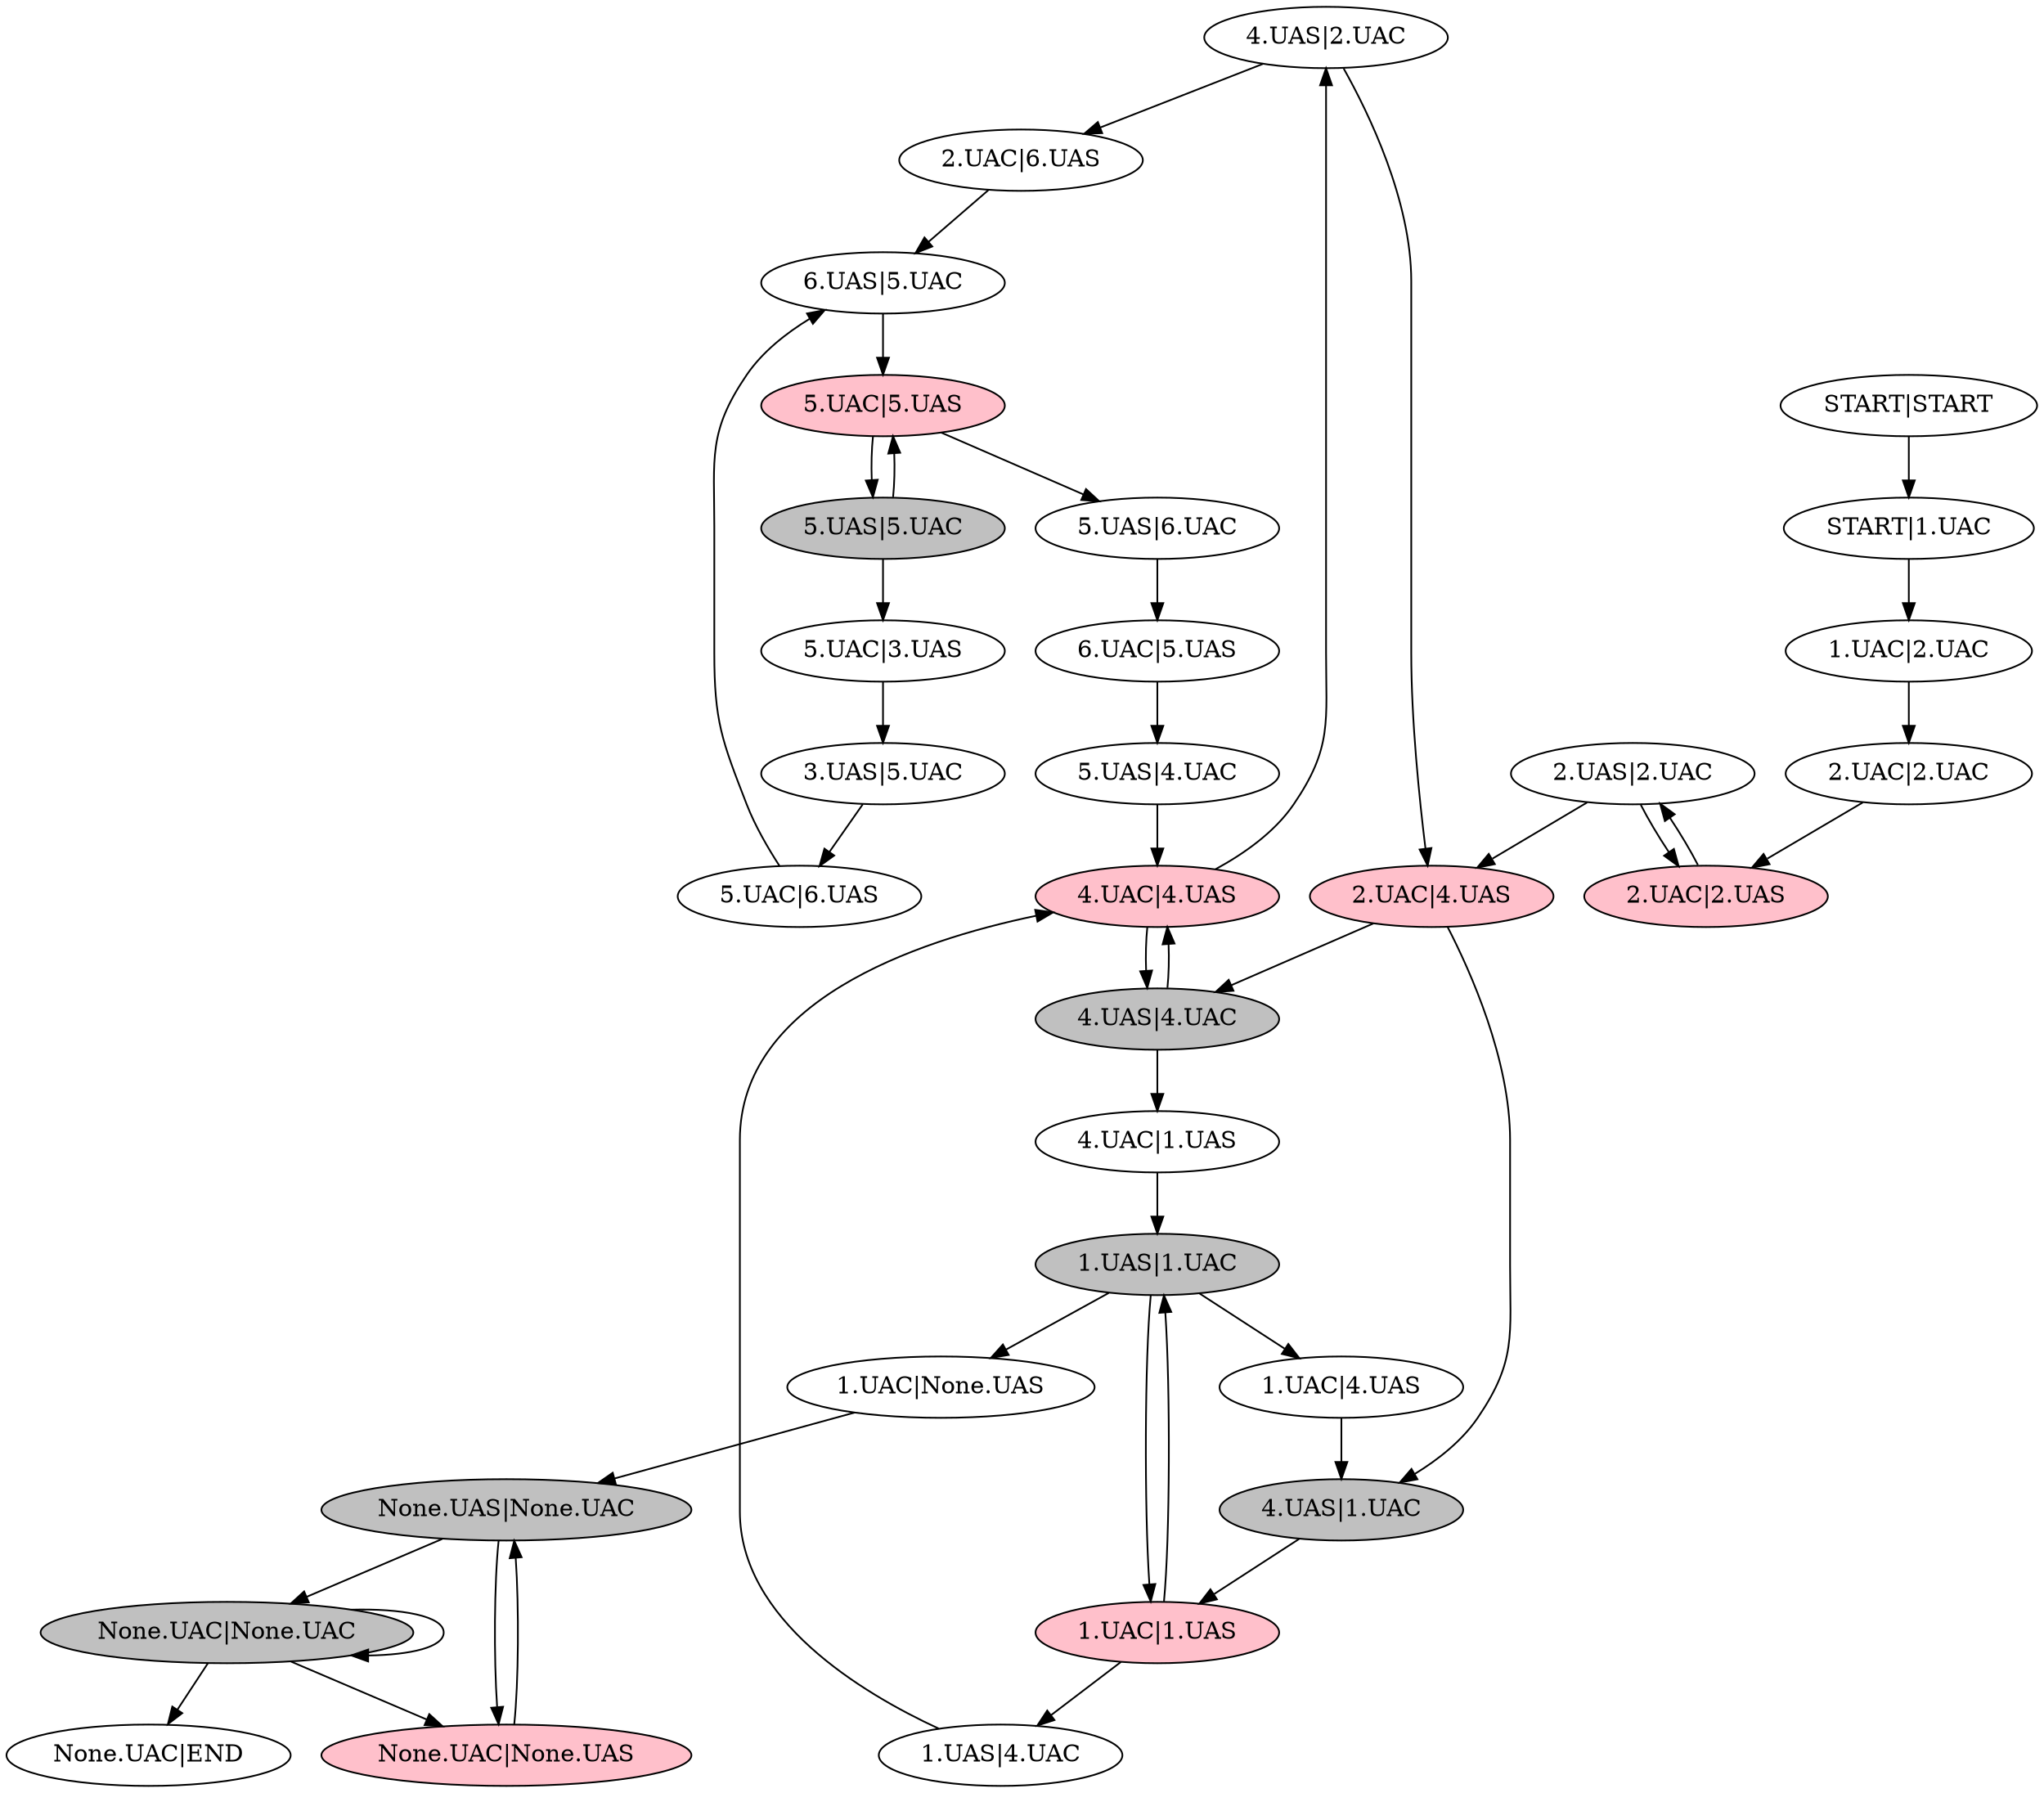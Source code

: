 strict digraph  {
	"4.UAS|2.UAC" -> "2.UAC|6.UAS";
	"2.UAC|4.UAS"	 [fillcolor=pink,
		style=filled];
	"4.UAS|2.UAC" -> "2.UAC|4.UAS";
	"2.UAC|6.UAS" -> "6.UAS|5.UAC";
	"4.UAC|4.UAS"	 [fillcolor=pink,
		style=filled];
	"1.UAS|4.UAC" -> "4.UAC|4.UAS";
	"2.UAC|2.UAS"	 [fillcolor=pink,
		style=filled];
	"2.UAC|2.UAS" -> "2.UAS|2.UAC";
	"None.UAC|None.UAS"	 [fillcolor=pink,
		style=filled];
	"None.UAS|None.UAC"	 [fillcolor=grey,
		style=filled];
	"None.UAC|None.UAS" -> "None.UAS|None.UAC";
	"None.UAC|None.UAC"	 [fillcolor=grey,
		style=filled];
	"None.UAC|None.UAC" -> "None.UAC|None.UAS";
	"None.UAC|None.UAC" -> "None.UAC|None.UAC";
	"None.UAC|None.UAC" -> "None.UAC|END";
	"4.UAS|1.UAC"	 [fillcolor=grey,
		style=filled];
	"1.UAC|1.UAS"	 [fillcolor=pink,
		style=filled];
	"4.UAS|1.UAC" -> "1.UAC|1.UAS";
	"2.UAC|2.UAC" -> "2.UAC|2.UAS";
	"1.UAS|1.UAC"	 [fillcolor=grey,
		style=filled];
	"1.UAS|1.UAC" -> "1.UAC|4.UAS";
	"1.UAS|1.UAC" -> "1.UAC|None.UAS";
	"1.UAS|1.UAC" -> "1.UAC|1.UAS";
	"1.UAC|4.UAS" -> "4.UAS|1.UAC";
	"1.UAC|None.UAS" -> "None.UAS|None.UAC";
	"5.UAS|4.UAC" -> "4.UAC|4.UAS";
	"4.UAC|4.UAS" -> "4.UAS|2.UAC";
	"4.UAS|4.UAC"	 [fillcolor=grey,
		style=filled];
	"4.UAC|4.UAS" -> "4.UAS|4.UAC";
	"5.UAS|6.UAC" -> "6.UAC|5.UAS";
	"4.UAC|1.UAS" -> "1.UAS|1.UAC";
	"5.UAC|5.UAS"	 [fillcolor=pink,
		style=filled];
	"5.UAC|5.UAS" -> "5.UAS|6.UAC";
	"5.UAS|5.UAC"	 [fillcolor=grey,
		style=filled];
	"5.UAC|5.UAS" -> "5.UAS|5.UAC";
	"START|1.UAC" -> "1.UAC|2.UAC";
	"1.UAC|1.UAS" -> "1.UAS|4.UAC";
	"1.UAC|1.UAS" -> "1.UAS|1.UAC";
	"1.UAC|2.UAC" -> "2.UAC|2.UAC";
	"2.UAS|2.UAC" -> "2.UAC|2.UAS";
	"2.UAS|2.UAC" -> "2.UAC|4.UAS";
	"6.UAC|5.UAS" -> "5.UAS|4.UAC";
	"4.UAS|4.UAC" -> "4.UAC|4.UAS";
	"4.UAS|4.UAC" -> "4.UAC|1.UAS";
	"5.UAC|6.UAS" -> "6.UAS|5.UAC";
	"3.UAS|5.UAC" -> "5.UAC|6.UAS";
	"START|START" -> "START|1.UAC";
	"5.UAS|5.UAC" -> "5.UAC|5.UAS";
	"5.UAS|5.UAC" -> "5.UAC|3.UAS";
	"2.UAC|4.UAS" -> "4.UAS|1.UAC";
	"2.UAC|4.UAS" -> "4.UAS|4.UAC";
	"6.UAS|5.UAC" -> "5.UAC|5.UAS";
	"5.UAC|3.UAS" -> "3.UAS|5.UAC";
	"None.UAS|None.UAC" -> "None.UAC|None.UAS";
	"None.UAS|None.UAC" -> "None.UAC|None.UAC";
}
